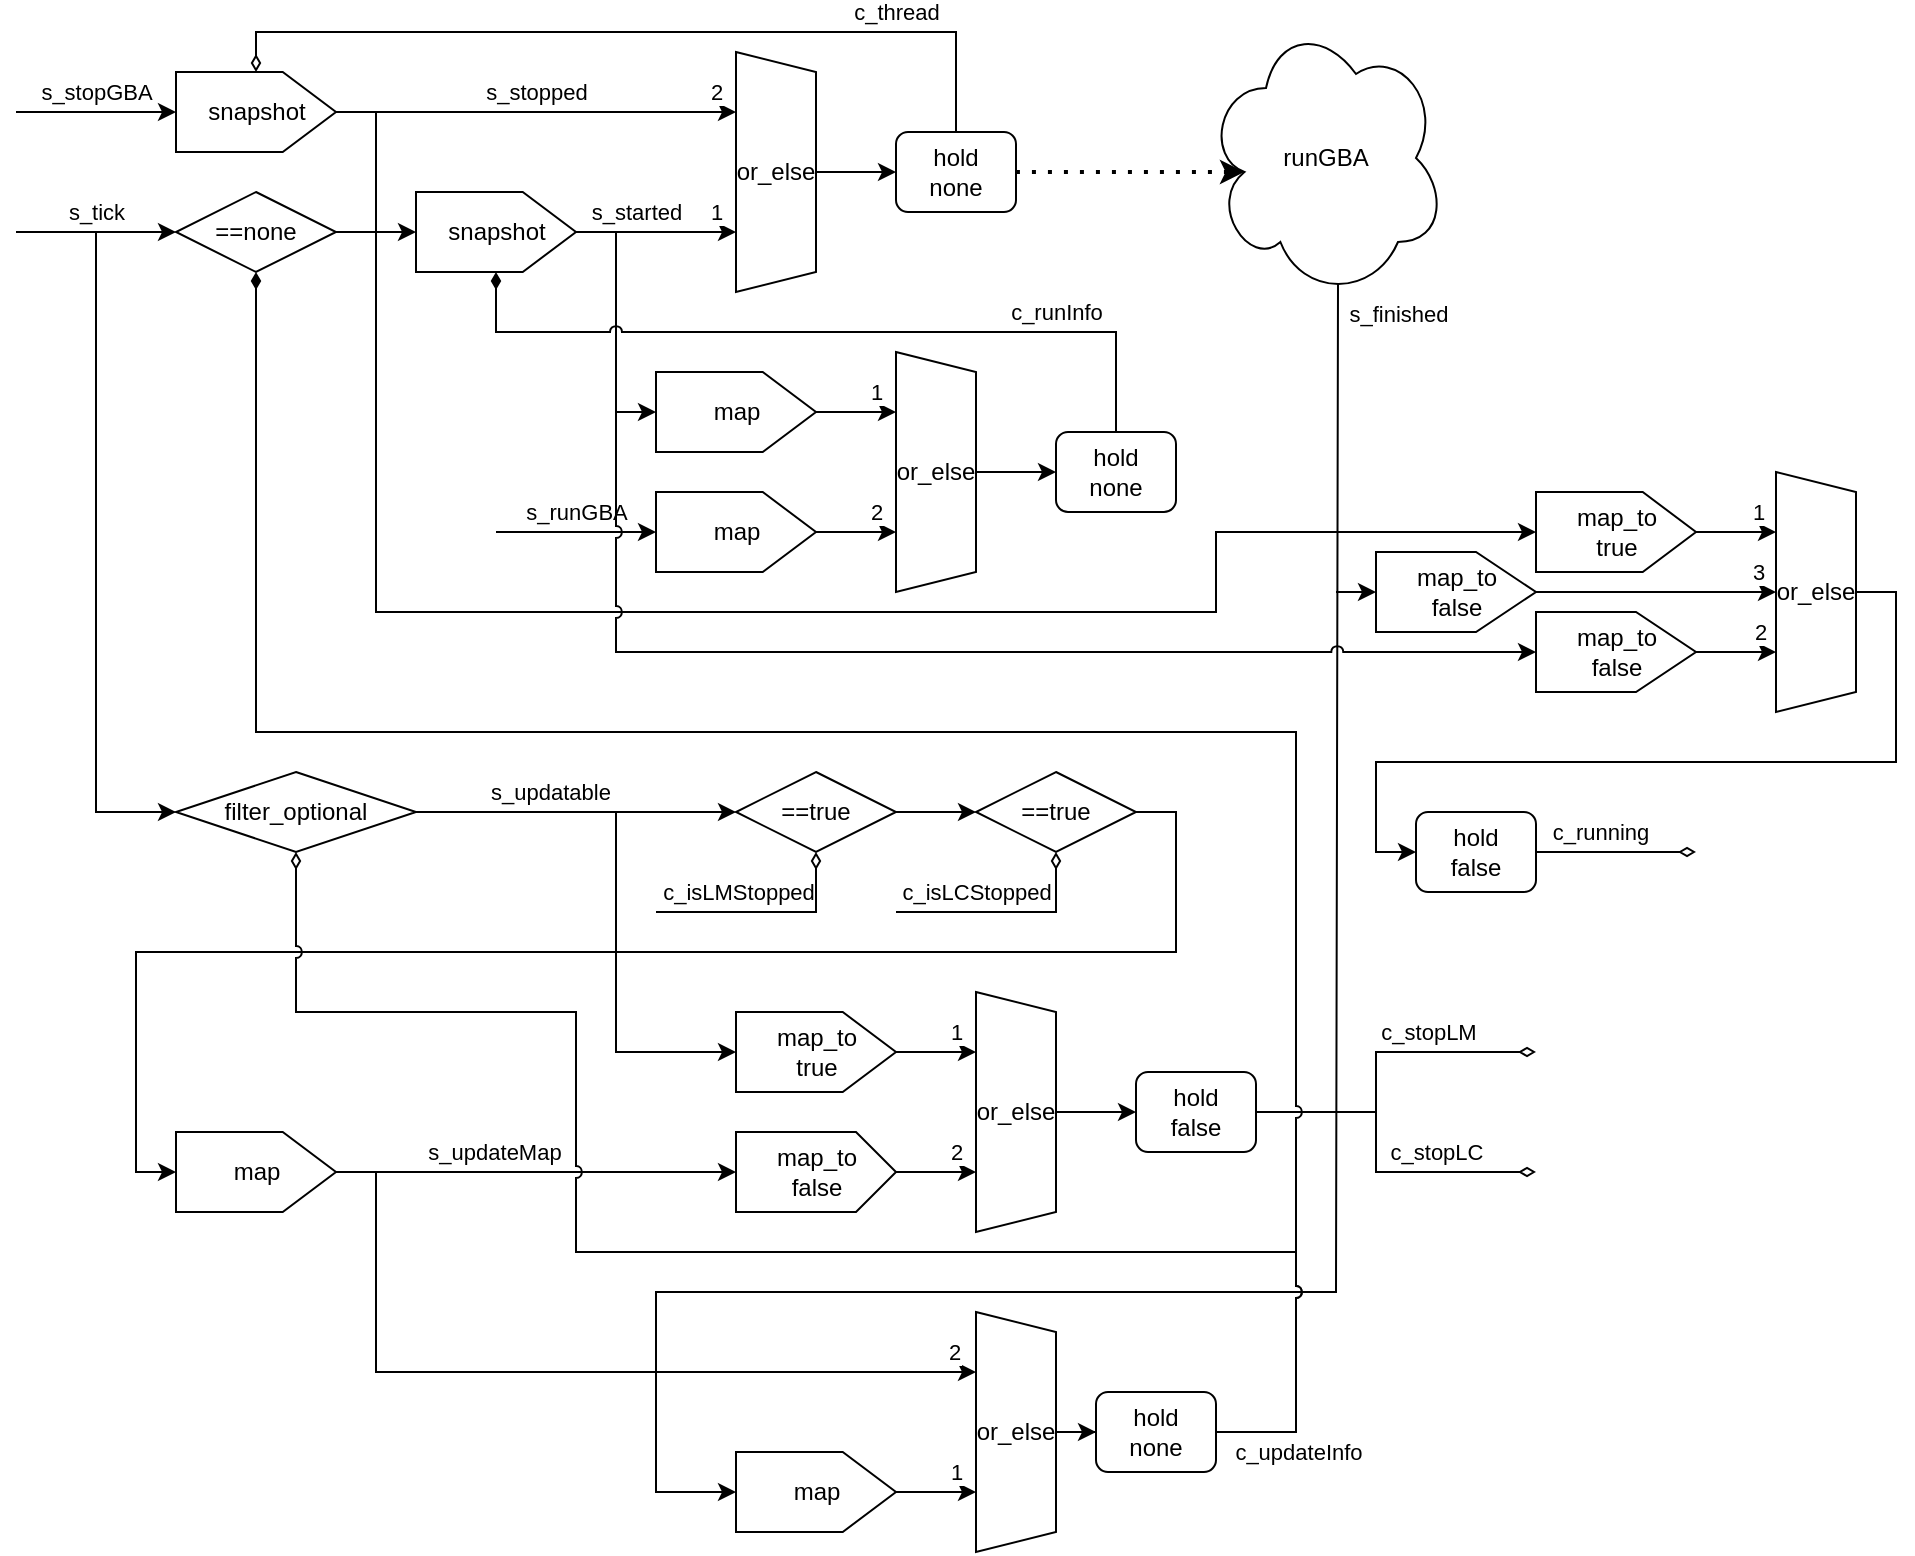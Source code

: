 <mxfile version="24.4.13" type="device">
  <diagram name="ページ1" id="TniYvJ8ufvCbDydNQP8J">
    <mxGraphModel dx="1050" dy="621" grid="1" gridSize="10" guides="1" tooltips="1" connect="1" arrows="1" fold="1" page="1" pageScale="1" pageWidth="827" pageHeight="1169" math="0" shadow="0">
      <root>
        <mxCell id="0" />
        <mxCell id="1" parent="0" />
        <mxCell id="UhMI9jnqKU9hhYAX11fX-1" value="" style="endArrow=classic;html=1;rounded=0;entryX=0.5;entryY=0;entryDx=0;entryDy=0;" parent="1" target="UhMI9jnqKU9hhYAX11fX-7" edge="1">
          <mxGeometry width="50" height="50" relative="1" as="geometry">
            <mxPoint x="40" y="250" as="sourcePoint" />
            <mxPoint x="200" y="250" as="targetPoint" />
          </mxGeometry>
        </mxCell>
        <mxCell id="UhMI9jnqKU9hhYAX11fX-2" value="s_stopGBA" style="edgeLabel;html=1;align=center;verticalAlign=middle;resizable=0;points=[];" parent="UhMI9jnqKU9hhYAX11fX-1" vertex="1" connectable="0">
          <mxGeometry x="0.39" y="-1" relative="1" as="geometry">
            <mxPoint x="-16" y="-11" as="offset" />
          </mxGeometry>
        </mxCell>
        <mxCell id="UhMI9jnqKU9hhYAX11fX-3" value="" style="endArrow=classic;html=1;rounded=0;entryX=0.5;entryY=0;entryDx=0;entryDy=0;" parent="1" target="UhMI9jnqKU9hhYAX11fX-15" edge="1">
          <mxGeometry width="50" height="50" relative="1" as="geometry">
            <mxPoint x="280" y="460" as="sourcePoint" />
            <mxPoint x="160" y="530" as="targetPoint" />
          </mxGeometry>
        </mxCell>
        <mxCell id="UhMI9jnqKU9hhYAX11fX-4" value="s_runGBA" style="edgeLabel;html=1;align=center;verticalAlign=middle;resizable=0;points=[];" parent="UhMI9jnqKU9hhYAX11fX-3" vertex="1" connectable="0">
          <mxGeometry x="0.39" y="-1" relative="1" as="geometry">
            <mxPoint x="-16" y="-11" as="offset" />
          </mxGeometry>
        </mxCell>
        <mxCell id="UhMI9jnqKU9hhYAX11fX-7" value="snapshot" style="verticalLabelPosition=middle;verticalAlign=middle;html=1;shape=offPageConnector;rounded=0;size=0.333;direction=north;labelPosition=center;align=center;" parent="1" vertex="1">
          <mxGeometry x="120" y="230" width="80" height="40" as="geometry" />
        </mxCell>
        <mxCell id="UhMI9jnqKU9hhYAX11fX-11" style="edgeStyle=orthogonalEdgeStyle;rounded=0;orthogonalLoop=1;jettySize=auto;html=1;exitX=0.5;exitY=0;exitDx=0;exitDy=0;entryX=0;entryY=0.5;entryDx=0;entryDy=0;" parent="1" source="UhMI9jnqKU9hhYAX11fX-8" target="UhMI9jnqKU9hhYAX11fX-10" edge="1">
          <mxGeometry relative="1" as="geometry" />
        </mxCell>
        <mxCell id="UhMI9jnqKU9hhYAX11fX-8" value="or_else" style="shape=trapezoid;perimeter=trapezoidPerimeter;whiteSpace=wrap;html=1;fixedSize=1;direction=south;size=10;" parent="1" vertex="1">
          <mxGeometry x="400" y="220" width="40" height="120" as="geometry" />
        </mxCell>
        <mxCell id="UhMI9jnqKU9hhYAX11fX-9" value="" style="endArrow=classic;html=1;rounded=0;exitX=0.5;exitY=1;exitDx=0;exitDy=0;entryX=0.25;entryY=1;entryDx=0;entryDy=0;" parent="1" source="UhMI9jnqKU9hhYAX11fX-7" target="UhMI9jnqKU9hhYAX11fX-8" edge="1">
          <mxGeometry width="50" height="50" relative="1" as="geometry">
            <mxPoint x="520" y="400" as="sourcePoint" />
            <mxPoint x="360" y="260" as="targetPoint" />
          </mxGeometry>
        </mxCell>
        <mxCell id="UhMI9jnqKU9hhYAX11fX-17" value="s_stopped" style="edgeLabel;html=1;align=center;verticalAlign=middle;resizable=0;points=[];" parent="UhMI9jnqKU9hhYAX11fX-9" vertex="1" connectable="0">
          <mxGeometry x="-0.2" y="2" relative="1" as="geometry">
            <mxPoint x="20" y="-8" as="offset" />
          </mxGeometry>
        </mxCell>
        <mxCell id="UhMI9jnqKU9hhYAX11fX-68" value="2" style="edgeLabel;html=1;align=center;verticalAlign=middle;resizable=0;points=[];" parent="UhMI9jnqKU9hhYAX11fX-9" vertex="1" connectable="0">
          <mxGeometry x="0.772" y="2" relative="1" as="geometry">
            <mxPoint x="13" y="-8" as="offset" />
          </mxGeometry>
        </mxCell>
        <mxCell id="UhMI9jnqKU9hhYAX11fX-12" style="edgeStyle=orthogonalEdgeStyle;rounded=0;orthogonalLoop=1;jettySize=auto;html=1;exitX=0.5;exitY=0;exitDx=0;exitDy=0;entryX=1;entryY=0.5;entryDx=0;entryDy=0;endArrow=diamondThin;endFill=0;" parent="1" source="UhMI9jnqKU9hhYAX11fX-10" target="UhMI9jnqKU9hhYAX11fX-7" edge="1">
          <mxGeometry relative="1" as="geometry" />
        </mxCell>
        <mxCell id="UhMI9jnqKU9hhYAX11fX-13" value="c_thread" style="edgeLabel;html=1;align=center;verticalAlign=middle;resizable=0;points=[];" parent="UhMI9jnqKU9hhYAX11fX-12" vertex="1" connectable="0">
          <mxGeometry x="-0.881" y="-1" relative="1" as="geometry">
            <mxPoint x="-31" y="-35" as="offset" />
          </mxGeometry>
        </mxCell>
        <mxCell id="UhMI9jnqKU9hhYAX11fX-10" value="hold&lt;div&gt;none&lt;/div&gt;" style="rounded=1;whiteSpace=wrap;html=1;" parent="1" vertex="1">
          <mxGeometry x="480" y="260" width="60" height="40" as="geometry" />
        </mxCell>
        <mxCell id="UhMI9jnqKU9hhYAX11fX-34" style="edgeStyle=orthogonalEdgeStyle;rounded=0;orthogonalLoop=1;jettySize=auto;html=1;exitX=0.5;exitY=0;exitDx=0;exitDy=0;entryX=0;entryY=0.5;entryDx=0;entryDy=0;" parent="1" source="UhMI9jnqKU9hhYAX11fX-14" target="UhMI9jnqKU9hhYAX11fX-33" edge="1">
          <mxGeometry relative="1" as="geometry" />
        </mxCell>
        <mxCell id="UhMI9jnqKU9hhYAX11fX-14" value="or_else" style="shape=trapezoid;perimeter=trapezoidPerimeter;whiteSpace=wrap;html=1;fixedSize=1;direction=south;size=10;" parent="1" vertex="1">
          <mxGeometry x="480" y="370" width="40" height="120" as="geometry" />
        </mxCell>
        <mxCell id="UhMI9jnqKU9hhYAX11fX-32" style="edgeStyle=orthogonalEdgeStyle;rounded=0;orthogonalLoop=1;jettySize=auto;html=1;exitX=0.5;exitY=1;exitDx=0;exitDy=0;entryX=0.75;entryY=1;entryDx=0;entryDy=0;" parent="1" source="UhMI9jnqKU9hhYAX11fX-15" target="UhMI9jnqKU9hhYAX11fX-14" edge="1">
          <mxGeometry relative="1" as="geometry" />
        </mxCell>
        <mxCell id="UhMI9jnqKU9hhYAX11fX-70" value="2" style="edgeLabel;html=1;align=center;verticalAlign=middle;resizable=0;points=[];" parent="UhMI9jnqKU9hhYAX11fX-32" vertex="1" connectable="0">
          <mxGeometry x="0.36" y="3" relative="1" as="geometry">
            <mxPoint x="3" y="-7" as="offset" />
          </mxGeometry>
        </mxCell>
        <mxCell id="UhMI9jnqKU9hhYAX11fX-15" value="map" style="verticalLabelPosition=middle;verticalAlign=middle;html=1;shape=offPageConnector;rounded=0;size=0.333;direction=north;labelPosition=center;align=center;" parent="1" vertex="1">
          <mxGeometry x="360" y="440" width="80" height="40" as="geometry" />
        </mxCell>
        <mxCell id="UhMI9jnqKU9hhYAX11fX-18" value="" style="endArrow=classic;html=1;rounded=0;entryX=0;entryY=0.5;entryDx=0;entryDy=0;" parent="1" target="UhMI9jnqKU9hhYAX11fX-20" edge="1">
          <mxGeometry width="50" height="50" relative="1" as="geometry">
            <mxPoint x="40" y="310" as="sourcePoint" />
            <mxPoint x="120" y="320" as="targetPoint" />
          </mxGeometry>
        </mxCell>
        <mxCell id="UhMI9jnqKU9hhYAX11fX-19" value="s_tick" style="edgeLabel;html=1;align=center;verticalAlign=middle;resizable=0;points=[];" parent="UhMI9jnqKU9hhYAX11fX-18" vertex="1" connectable="0">
          <mxGeometry x="0.39" y="-1" relative="1" as="geometry">
            <mxPoint x="-16" y="-11" as="offset" />
          </mxGeometry>
        </mxCell>
        <mxCell id="UhMI9jnqKU9hhYAX11fX-22" style="edgeStyle=orthogonalEdgeStyle;rounded=0;orthogonalLoop=1;jettySize=auto;html=1;exitX=1;exitY=0.5;exitDx=0;exitDy=0;entryX=0.5;entryY=0;entryDx=0;entryDy=0;" parent="1" source="UhMI9jnqKU9hhYAX11fX-20" target="UhMI9jnqKU9hhYAX11fX-21" edge="1">
          <mxGeometry relative="1" as="geometry" />
        </mxCell>
        <mxCell id="UhMI9jnqKU9hhYAX11fX-20" value="==none" style="rhombus;whiteSpace=wrap;html=1;" parent="1" vertex="1">
          <mxGeometry x="120" y="290" width="80" height="40" as="geometry" />
        </mxCell>
        <mxCell id="UhMI9jnqKU9hhYAX11fX-23" style="edgeStyle=orthogonalEdgeStyle;rounded=0;orthogonalLoop=1;jettySize=auto;html=1;exitX=0.5;exitY=1;exitDx=0;exitDy=0;entryX=0.75;entryY=1;entryDx=0;entryDy=0;" parent="1" source="UhMI9jnqKU9hhYAX11fX-21" target="UhMI9jnqKU9hhYAX11fX-8" edge="1">
          <mxGeometry relative="1" as="geometry" />
        </mxCell>
        <mxCell id="UhMI9jnqKU9hhYAX11fX-24" value="s_started" style="edgeLabel;html=1;align=center;verticalAlign=middle;resizable=0;points=[];" parent="UhMI9jnqKU9hhYAX11fX-23" vertex="1" connectable="0">
          <mxGeometry x="-0.3" y="2" relative="1" as="geometry">
            <mxPoint x="2" y="-8" as="offset" />
          </mxGeometry>
        </mxCell>
        <mxCell id="UhMI9jnqKU9hhYAX11fX-67" value="1" style="edgeLabel;html=1;align=center;verticalAlign=middle;resizable=0;points=[];" parent="UhMI9jnqKU9hhYAX11fX-23" vertex="1" connectable="0">
          <mxGeometry x="0.705" y="1" relative="1" as="geometry">
            <mxPoint x="2" y="-9" as="offset" />
          </mxGeometry>
        </mxCell>
        <mxCell id="UhMI9jnqKU9hhYAX11fX-28" style="edgeStyle=orthogonalEdgeStyle;rounded=0;orthogonalLoop=1;jettySize=auto;html=1;exitX=0.5;exitY=1;exitDx=0;exitDy=0;entryX=0.5;entryY=0;entryDx=0;entryDy=0;" parent="1" source="UhMI9jnqKU9hhYAX11fX-21" target="UhMI9jnqKU9hhYAX11fX-27" edge="1">
          <mxGeometry relative="1" as="geometry" />
        </mxCell>
        <mxCell id="UhMI9jnqKU9hhYAX11fX-21" value="snapshot" style="verticalLabelPosition=middle;verticalAlign=middle;html=1;shape=offPageConnector;rounded=0;size=0.333;direction=north;labelPosition=center;align=center;" parent="1" vertex="1">
          <mxGeometry x="240" y="290" width="80" height="40" as="geometry" />
        </mxCell>
        <mxCell id="UhMI9jnqKU9hhYAX11fX-29" style="edgeStyle=orthogonalEdgeStyle;rounded=0;orthogonalLoop=1;jettySize=auto;html=1;exitX=0.5;exitY=1;exitDx=0;exitDy=0;entryX=0.25;entryY=1;entryDx=0;entryDy=0;" parent="1" source="UhMI9jnqKU9hhYAX11fX-27" target="UhMI9jnqKU9hhYAX11fX-14" edge="1">
          <mxGeometry relative="1" as="geometry" />
        </mxCell>
        <mxCell id="UhMI9jnqKU9hhYAX11fX-69" value="1" style="edgeLabel;html=1;align=center;verticalAlign=middle;resizable=0;points=[];" parent="UhMI9jnqKU9hhYAX11fX-29" vertex="1" connectable="0">
          <mxGeometry x="0.21" y="2" relative="1" as="geometry">
            <mxPoint x="6" y="-8" as="offset" />
          </mxGeometry>
        </mxCell>
        <mxCell id="UhMI9jnqKU9hhYAX11fX-27" value="map" style="verticalLabelPosition=middle;verticalAlign=middle;html=1;shape=offPageConnector;rounded=0;size=0.333;direction=north;labelPosition=center;align=center;" parent="1" vertex="1">
          <mxGeometry x="360" y="380" width="80" height="40" as="geometry" />
        </mxCell>
        <mxCell id="UhMI9jnqKU9hhYAX11fX-35" style="edgeStyle=orthogonalEdgeStyle;rounded=0;orthogonalLoop=1;jettySize=auto;html=1;exitX=0.5;exitY=0;exitDx=0;exitDy=0;entryX=0;entryY=0.5;entryDx=0;entryDy=0;endArrow=diamondThin;endFill=1;jumpStyle=arc;" parent="1" source="UhMI9jnqKU9hhYAX11fX-33" target="UhMI9jnqKU9hhYAX11fX-21" edge="1">
          <mxGeometry relative="1" as="geometry">
            <Array as="points">
              <mxPoint x="590" y="360" />
              <mxPoint x="280" y="360" />
            </Array>
          </mxGeometry>
        </mxCell>
        <mxCell id="UhMI9jnqKU9hhYAX11fX-36" value="c_runInfo" style="edgeLabel;html=1;align=center;verticalAlign=middle;resizable=0;points=[];" parent="UhMI9jnqKU9hhYAX11fX-35" vertex="1" connectable="0">
          <mxGeometry x="-0.85" relative="1" as="geometry">
            <mxPoint x="-30" y="-31" as="offset" />
          </mxGeometry>
        </mxCell>
        <mxCell id="UhMI9jnqKU9hhYAX11fX-33" value="hold&lt;div&gt;none&lt;/div&gt;" style="rounded=1;whiteSpace=wrap;html=1;" parent="1" vertex="1">
          <mxGeometry x="560" y="410" width="60" height="40" as="geometry" />
        </mxCell>
        <mxCell id="UhMI9jnqKU9hhYAX11fX-37" value="" style="endArrow=classic;html=1;rounded=0;entryX=0;entryY=0.5;entryDx=0;entryDy=0;" parent="1" target="UhMI9jnqKU9hhYAX11fX-39" edge="1">
          <mxGeometry width="50" height="50" relative="1" as="geometry">
            <mxPoint x="80" y="310" as="sourcePoint" />
            <mxPoint x="110" y="550" as="targetPoint" />
            <Array as="points">
              <mxPoint x="80" y="600" />
            </Array>
          </mxGeometry>
        </mxCell>
        <mxCell id="UhMI9jnqKU9hhYAX11fX-43" style="edgeStyle=orthogonalEdgeStyle;rounded=0;orthogonalLoop=1;jettySize=auto;html=1;exitX=1;exitY=0.5;exitDx=0;exitDy=0;entryX=0;entryY=0.5;entryDx=0;entryDy=0;" parent="1" source="UhMI9jnqKU9hhYAX11fX-39" target="UhMI9jnqKU9hhYAX11fX-41" edge="1">
          <mxGeometry relative="1" as="geometry">
            <mxPoint x="320" y="600" as="sourcePoint" />
          </mxGeometry>
        </mxCell>
        <mxCell id="UhMI9jnqKU9hhYAX11fX-47" value="s_updatable" style="edgeLabel;html=1;align=center;verticalAlign=middle;resizable=0;points=[];" parent="UhMI9jnqKU9hhYAX11fX-43" vertex="1" connectable="0">
          <mxGeometry x="-0.33" y="3" relative="1" as="geometry">
            <mxPoint x="13" y="-7" as="offset" />
          </mxGeometry>
        </mxCell>
        <mxCell id="UhMI9jnqKU9hhYAX11fX-52" style="edgeStyle=orthogonalEdgeStyle;rounded=0;orthogonalLoop=1;jettySize=auto;html=1;exitX=1;exitY=0.5;exitDx=0;exitDy=0;entryX=0.5;entryY=0;entryDx=0;entryDy=0;" parent="1" source="UhMI9jnqKU9hhYAX11fX-39" target="UhMI9jnqKU9hhYAX11fX-53" edge="1">
          <mxGeometry relative="1" as="geometry">
            <mxPoint x="380" y="720" as="targetPoint" />
            <mxPoint x="320" y="600" as="sourcePoint" />
            <Array as="points">
              <mxPoint x="340" y="600" />
              <mxPoint x="340" y="720" />
            </Array>
          </mxGeometry>
        </mxCell>
        <mxCell id="UhMI9jnqKU9hhYAX11fX-39" value="filter_optional" style="rhombus;whiteSpace=wrap;html=1;" parent="1" vertex="1">
          <mxGeometry x="120" y="580" width="120" height="40" as="geometry" />
        </mxCell>
        <mxCell id="UhMI9jnqKU9hhYAX11fX-44" style="edgeStyle=orthogonalEdgeStyle;rounded=0;orthogonalLoop=1;jettySize=auto;html=1;exitX=1;exitY=0.5;exitDx=0;exitDy=0;entryX=0;entryY=0.5;entryDx=0;entryDy=0;" parent="1" source="UhMI9jnqKU9hhYAX11fX-41" target="UhMI9jnqKU9hhYAX11fX-42" edge="1">
          <mxGeometry relative="1" as="geometry" />
        </mxCell>
        <mxCell id="UhMI9jnqKU9hhYAX11fX-41" value="==true" style="rhombus;whiteSpace=wrap;html=1;" parent="1" vertex="1">
          <mxGeometry x="400" y="580" width="80" height="40" as="geometry" />
        </mxCell>
        <mxCell id="UhMI9jnqKU9hhYAX11fX-46" style="edgeStyle=orthogonalEdgeStyle;rounded=0;orthogonalLoop=1;jettySize=auto;html=1;exitX=1;exitY=0.5;exitDx=0;exitDy=0;entryX=0.5;entryY=0;entryDx=0;entryDy=0;" parent="1" source="UhMI9jnqKU9hhYAX11fX-42" target="UhMI9jnqKU9hhYAX11fX-45" edge="1">
          <mxGeometry relative="1" as="geometry">
            <Array as="points">
              <mxPoint x="620" y="600" />
              <mxPoint x="620" y="670" />
              <mxPoint x="100" y="670" />
              <mxPoint x="100" y="780" />
            </Array>
          </mxGeometry>
        </mxCell>
        <mxCell id="UhMI9jnqKU9hhYAX11fX-42" value="==true" style="rhombus;whiteSpace=wrap;html=1;" parent="1" vertex="1">
          <mxGeometry x="520" y="580" width="80" height="40" as="geometry" />
        </mxCell>
        <mxCell id="UhMI9jnqKU9hhYAX11fX-48" style="edgeStyle=orthogonalEdgeStyle;rounded=0;orthogonalLoop=1;jettySize=auto;html=1;exitX=0.5;exitY=1;exitDx=0;exitDy=0;entryX=0.5;entryY=0;entryDx=0;entryDy=0;" parent="1" source="UhMI9jnqKU9hhYAX11fX-45" target="UhMI9jnqKU9hhYAX11fX-57" edge="1">
          <mxGeometry relative="1" as="geometry">
            <mxPoint x="320" y="720" as="targetPoint" />
            <Array as="points">
              <mxPoint x="260" y="780" />
              <mxPoint x="260" y="780" />
            </Array>
          </mxGeometry>
        </mxCell>
        <mxCell id="UhMI9jnqKU9hhYAX11fX-49" value="s_updateMap" style="edgeLabel;html=1;align=center;verticalAlign=middle;resizable=0;points=[];" parent="UhMI9jnqKU9hhYAX11fX-48" vertex="1" connectable="0">
          <mxGeometry x="-0.339" y="-3" relative="1" as="geometry">
            <mxPoint x="13" y="-13" as="offset" />
          </mxGeometry>
        </mxCell>
        <mxCell id="UhMI9jnqKU9hhYAX11fX-72" style="edgeStyle=orthogonalEdgeStyle;rounded=0;orthogonalLoop=1;jettySize=auto;html=1;exitX=0.5;exitY=1;exitDx=0;exitDy=0;entryX=0.25;entryY=1;entryDx=0;entryDy=0;" parent="1" source="UhMI9jnqKU9hhYAX11fX-45" target="UhMI9jnqKU9hhYAX11fX-64" edge="1">
          <mxGeometry relative="1" as="geometry">
            <Array as="points">
              <mxPoint x="220" y="780" />
              <mxPoint x="220" y="880" />
            </Array>
          </mxGeometry>
        </mxCell>
        <mxCell id="UhMI9jnqKU9hhYAX11fX-77" value="2" style="edgeLabel;html=1;align=center;verticalAlign=middle;resizable=0;points=[];" parent="UhMI9jnqKU9hhYAX11fX-72" vertex="1" connectable="0">
          <mxGeometry x="0.929" y="3" relative="1" as="geometry">
            <mxPoint x="4" y="-7" as="offset" />
          </mxGeometry>
        </mxCell>
        <mxCell id="UhMI9jnqKU9hhYAX11fX-45" value="map" style="verticalLabelPosition=middle;verticalAlign=middle;html=1;shape=offPageConnector;rounded=0;size=0.333;direction=north;labelPosition=center;align=center;" parent="1" vertex="1">
          <mxGeometry x="120" y="760" width="80" height="40" as="geometry" />
        </mxCell>
        <mxCell id="UhMI9jnqKU9hhYAX11fX-60" style="edgeStyle=orthogonalEdgeStyle;rounded=0;orthogonalLoop=1;jettySize=auto;html=1;exitX=1;exitY=0.5;exitDx=0;exitDy=0;endArrow=diamondThin;endFill=0;" parent="1" source="UhMI9jnqKU9hhYAX11fX-51" edge="1">
          <mxGeometry relative="1" as="geometry">
            <mxPoint x="800" y="720" as="targetPoint" />
            <Array as="points">
              <mxPoint x="720" y="750" />
              <mxPoint x="720" y="720" />
            </Array>
          </mxGeometry>
        </mxCell>
        <mxCell id="UhMI9jnqKU9hhYAX11fX-61" value="c_stopLM" style="edgeLabel;html=1;align=center;verticalAlign=middle;resizable=0;points=[];" parent="UhMI9jnqKU9hhYAX11fX-60" vertex="1" connectable="0">
          <mxGeometry x="0.28" y="-1" relative="1" as="geometry">
            <mxPoint x="7" y="-11" as="offset" />
          </mxGeometry>
        </mxCell>
        <mxCell id="UhMI9jnqKU9hhYAX11fX-62" style="edgeStyle=orthogonalEdgeStyle;rounded=0;orthogonalLoop=1;jettySize=auto;html=1;exitX=1;exitY=0.5;exitDx=0;exitDy=0;endArrow=diamondThin;endFill=0;" parent="1" source="UhMI9jnqKU9hhYAX11fX-51" edge="1">
          <mxGeometry relative="1" as="geometry">
            <mxPoint x="800" y="780" as="targetPoint" />
            <Array as="points">
              <mxPoint x="720" y="750" />
              <mxPoint x="720" y="780" />
            </Array>
          </mxGeometry>
        </mxCell>
        <mxCell id="UhMI9jnqKU9hhYAX11fX-63" value="c_stopLC" style="edgeLabel;html=1;align=center;verticalAlign=middle;resizable=0;points=[];" parent="UhMI9jnqKU9hhYAX11fX-62" vertex="1" connectable="0">
          <mxGeometry x="0.403" y="4" relative="1" as="geometry">
            <mxPoint y="-6" as="offset" />
          </mxGeometry>
        </mxCell>
        <mxCell id="UhMI9jnqKU9hhYAX11fX-51" value="hold&lt;div&gt;false&lt;/div&gt;" style="rounded=1;whiteSpace=wrap;html=1;" parent="1" vertex="1">
          <mxGeometry x="600" y="730" width="60" height="40" as="geometry" />
        </mxCell>
        <mxCell id="UhMI9jnqKU9hhYAX11fX-56" style="edgeStyle=orthogonalEdgeStyle;rounded=0;orthogonalLoop=1;jettySize=auto;html=1;exitX=0.5;exitY=1;exitDx=0;exitDy=0;entryX=0.25;entryY=1;entryDx=0;entryDy=0;" parent="1" source="UhMI9jnqKU9hhYAX11fX-53" target="UhMI9jnqKU9hhYAX11fX-55" edge="1">
          <mxGeometry relative="1" as="geometry" />
        </mxCell>
        <mxCell id="UhMI9jnqKU9hhYAX11fX-65" value="1" style="edgeLabel;html=1;align=center;verticalAlign=middle;resizable=0;points=[];" parent="UhMI9jnqKU9hhYAX11fX-56" vertex="1" connectable="0">
          <mxGeometry x="-0.14" y="-2" relative="1" as="geometry">
            <mxPoint x="13" y="-12" as="offset" />
          </mxGeometry>
        </mxCell>
        <mxCell id="UhMI9jnqKU9hhYAX11fX-53" value="map_to&lt;div&gt;true&lt;/div&gt;" style="verticalLabelPosition=middle;verticalAlign=middle;html=1;shape=offPageConnector;rounded=0;size=0.333;direction=north;labelPosition=center;align=center;" parent="1" vertex="1">
          <mxGeometry x="400" y="700" width="80" height="40" as="geometry" />
        </mxCell>
        <mxCell id="UhMI9jnqKU9hhYAX11fX-59" style="edgeStyle=orthogonalEdgeStyle;rounded=0;orthogonalLoop=1;jettySize=auto;html=1;exitX=0.5;exitY=0;exitDx=0;exitDy=0;entryX=0;entryY=0.5;entryDx=0;entryDy=0;" parent="1" source="UhMI9jnqKU9hhYAX11fX-55" target="UhMI9jnqKU9hhYAX11fX-51" edge="1">
          <mxGeometry relative="1" as="geometry" />
        </mxCell>
        <mxCell id="UhMI9jnqKU9hhYAX11fX-55" value="or_else" style="shape=trapezoid;perimeter=trapezoidPerimeter;whiteSpace=wrap;html=1;fixedSize=1;direction=south;size=10;" parent="1" vertex="1">
          <mxGeometry x="520" y="690" width="40" height="120" as="geometry" />
        </mxCell>
        <mxCell id="UhMI9jnqKU9hhYAX11fX-58" style="edgeStyle=orthogonalEdgeStyle;rounded=0;orthogonalLoop=1;jettySize=auto;html=1;exitX=0.5;exitY=1;exitDx=0;exitDy=0;entryX=0.75;entryY=1;entryDx=0;entryDy=0;" parent="1" source="UhMI9jnqKU9hhYAX11fX-57" target="UhMI9jnqKU9hhYAX11fX-55" edge="1">
          <mxGeometry relative="1" as="geometry" />
        </mxCell>
        <mxCell id="UhMI9jnqKU9hhYAX11fX-66" value="2" style="edgeLabel;html=1;align=center;verticalAlign=middle;resizable=0;points=[];" parent="UhMI9jnqKU9hhYAX11fX-58" vertex="1" connectable="0">
          <mxGeometry x="-0.19" relative="1" as="geometry">
            <mxPoint x="14" y="-10" as="offset" />
          </mxGeometry>
        </mxCell>
        <mxCell id="UhMI9jnqKU9hhYAX11fX-57" value="map_to&lt;div&gt;false&lt;/div&gt;" style="verticalLabelPosition=middle;verticalAlign=middle;html=1;shape=offPageConnector;rounded=0;size=0.25;direction=north;labelPosition=center;align=center;" parent="1" vertex="1">
          <mxGeometry x="400" y="760" width="80" height="40" as="geometry" />
        </mxCell>
        <mxCell id="UhMI9jnqKU9hhYAX11fX-79" style="edgeStyle=orthogonalEdgeStyle;rounded=0;orthogonalLoop=1;jettySize=auto;html=1;exitX=0.5;exitY=0;exitDx=0;exitDy=0;" parent="1" source="UhMI9jnqKU9hhYAX11fX-64" target="UhMI9jnqKU9hhYAX11fX-78" edge="1">
          <mxGeometry relative="1" as="geometry" />
        </mxCell>
        <mxCell id="UhMI9jnqKU9hhYAX11fX-64" value="or_else" style="shape=trapezoid;perimeter=trapezoidPerimeter;whiteSpace=wrap;html=1;fixedSize=1;direction=south;size=10;" parent="1" vertex="1">
          <mxGeometry x="520" y="850" width="40" height="120" as="geometry" />
        </mxCell>
        <mxCell id="UhMI9jnqKU9hhYAX11fX-71" value="" style="endArrow=classic;html=1;rounded=0;entryX=0.5;entryY=0;entryDx=0;entryDy=0;exitX=0.55;exitY=0.95;exitDx=0;exitDy=0;exitPerimeter=0;" parent="1" target="UhMI9jnqKU9hhYAX11fX-73" edge="1" source="UtK8eYdhK9Chik5KtoTu-1">
          <mxGeometry width="50" height="50" relative="1" as="geometry">
            <mxPoint x="320" y="940" as="sourcePoint" />
            <mxPoint x="360" y="930" as="targetPoint" />
            <Array as="points">
              <mxPoint x="700" y="840" />
              <mxPoint x="360" y="840" />
              <mxPoint x="360" y="940" />
            </Array>
          </mxGeometry>
        </mxCell>
        <mxCell id="UhMI9jnqKU9hhYAX11fX-75" value="s_finished" style="edgeLabel;html=1;align=center;verticalAlign=middle;resizable=0;points=[];" parent="UhMI9jnqKU9hhYAX11fX-71" vertex="1" connectable="0">
          <mxGeometry x="-0.345" y="-1" relative="1" as="geometry">
            <mxPoint x="31" y="-308" as="offset" />
          </mxGeometry>
        </mxCell>
        <mxCell id="UhMI9jnqKU9hhYAX11fX-74" style="edgeStyle=orthogonalEdgeStyle;rounded=0;orthogonalLoop=1;jettySize=auto;html=1;exitX=0.5;exitY=1;exitDx=0;exitDy=0;entryX=0.75;entryY=1;entryDx=0;entryDy=0;" parent="1" source="UhMI9jnqKU9hhYAX11fX-73" target="UhMI9jnqKU9hhYAX11fX-64" edge="1">
          <mxGeometry relative="1" as="geometry" />
        </mxCell>
        <mxCell id="UhMI9jnqKU9hhYAX11fX-76" value="1" style="edgeLabel;html=1;align=center;verticalAlign=middle;resizable=0;points=[];" parent="UhMI9jnqKU9hhYAX11fX-74" vertex="1" connectable="0">
          <mxGeometry x="0.46" relative="1" as="geometry">
            <mxPoint x="1" y="-10" as="offset" />
          </mxGeometry>
        </mxCell>
        <mxCell id="UhMI9jnqKU9hhYAX11fX-73" value="map" style="verticalLabelPosition=middle;verticalAlign=middle;html=1;shape=offPageConnector;rounded=0;size=0.333;direction=north;labelPosition=center;align=center;" parent="1" vertex="1">
          <mxGeometry x="400" y="920" width="80" height="40" as="geometry" />
        </mxCell>
        <mxCell id="UhMI9jnqKU9hhYAX11fX-80" style="edgeStyle=orthogonalEdgeStyle;rounded=0;orthogonalLoop=1;jettySize=auto;html=1;exitX=1;exitY=0.5;exitDx=0;exitDy=0;entryX=0.5;entryY=1;entryDx=0;entryDy=0;jumpStyle=arc;endArrow=diamondThin;endFill=0;" parent="1" source="UhMI9jnqKU9hhYAX11fX-78" target="UhMI9jnqKU9hhYAX11fX-39" edge="1">
          <mxGeometry relative="1" as="geometry">
            <Array as="points">
              <mxPoint x="680" y="910" />
              <mxPoint x="680" y="820" />
              <mxPoint x="320" y="820" />
              <mxPoint x="320" y="700" />
              <mxPoint x="180" y="700" />
            </Array>
          </mxGeometry>
        </mxCell>
        <mxCell id="UhMI9jnqKU9hhYAX11fX-81" value="c_updateInfo" style="edgeLabel;html=1;align=center;verticalAlign=middle;resizable=0;points=[];" parent="UhMI9jnqKU9hhYAX11fX-80" vertex="1" connectable="0">
          <mxGeometry x="-0.606" y="-3" relative="1" as="geometry">
            <mxPoint x="34" y="103" as="offset" />
          </mxGeometry>
        </mxCell>
        <mxCell id="UhMI9jnqKU9hhYAX11fX-83" style="edgeStyle=orthogonalEdgeStyle;rounded=0;orthogonalLoop=1;jettySize=auto;html=1;exitX=1;exitY=0.5;exitDx=0;exitDy=0;entryX=0.5;entryY=1;entryDx=0;entryDy=0;jumpStyle=arc;endArrow=diamondThin;endFill=1;" parent="1" source="UhMI9jnqKU9hhYAX11fX-78" target="UhMI9jnqKU9hhYAX11fX-20" edge="1">
          <mxGeometry relative="1" as="geometry">
            <Array as="points">
              <mxPoint x="680" y="910" />
              <mxPoint x="680" y="560" />
              <mxPoint x="160" y="560" />
            </Array>
          </mxGeometry>
        </mxCell>
        <mxCell id="UhMI9jnqKU9hhYAX11fX-78" value="hold&lt;div&gt;none&lt;/div&gt;" style="rounded=1;whiteSpace=wrap;html=1;" parent="1" vertex="1">
          <mxGeometry x="580" y="890" width="60" height="40" as="geometry" />
        </mxCell>
        <mxCell id="UhMI9jnqKU9hhYAX11fX-85" value="" style="endArrow=none;dashed=1;html=1;dashPattern=1 3;strokeWidth=2;rounded=0;entryX=1;entryY=0.5;entryDx=0;entryDy=0;exitX=0.16;exitY=0.55;exitDx=0;exitDy=0;exitPerimeter=0;endFill=0;startArrow=classic;startFill=1;" parent="1" source="UtK8eYdhK9Chik5KtoTu-1" target="UhMI9jnqKU9hhYAX11fX-10" edge="1">
          <mxGeometry width="50" height="50" relative="1" as="geometry">
            <mxPoint x="640" y="280" as="sourcePoint" />
            <mxPoint x="440" y="370" as="targetPoint" />
            <Array as="points">
              <mxPoint x="600" y="280" />
            </Array>
          </mxGeometry>
        </mxCell>
        <mxCell id="UhMI9jnqKU9hhYAX11fX-90" value="" style="endArrow=diamondThin;html=1;rounded=0;entryX=0.5;entryY=1;entryDx=0;entryDy=0;endFill=0;jumpStyle=arc;" parent="1" target="UhMI9jnqKU9hhYAX11fX-41" edge="1">
          <mxGeometry width="50" height="50" relative="1" as="geometry">
            <mxPoint x="360" y="650" as="sourcePoint" />
            <mxPoint x="440" y="600" as="targetPoint" />
            <Array as="points">
              <mxPoint x="440" y="650" />
            </Array>
          </mxGeometry>
        </mxCell>
        <mxCell id="UhMI9jnqKU9hhYAX11fX-92" value="c_isLMStopped" style="edgeLabel;html=1;align=center;verticalAlign=middle;resizable=0;points=[];" parent="UhMI9jnqKU9hhYAX11fX-90" vertex="1" connectable="0">
          <mxGeometry x="-0.576" y="-2" relative="1" as="geometry">
            <mxPoint x="17" y="-12" as="offset" />
          </mxGeometry>
        </mxCell>
        <mxCell id="UhMI9jnqKU9hhYAX11fX-91" value="" style="endArrow=diamondThin;html=1;rounded=0;entryX=0.5;entryY=1;entryDx=0;entryDy=0;endFill=0;jumpStyle=arc;" parent="1" target="UhMI9jnqKU9hhYAX11fX-42" edge="1">
          <mxGeometry width="50" height="50" relative="1" as="geometry">
            <mxPoint x="480" y="650" as="sourcePoint" />
            <mxPoint x="440" y="640" as="targetPoint" />
            <Array as="points">
              <mxPoint x="560" y="650" />
            </Array>
          </mxGeometry>
        </mxCell>
        <mxCell id="UhMI9jnqKU9hhYAX11fX-93" value="c_isLCStopped" style="edgeLabel;html=1;align=center;verticalAlign=middle;resizable=0;points=[];" parent="UhMI9jnqKU9hhYAX11fX-91" vertex="1" connectable="0">
          <mxGeometry x="-0.096" relative="1" as="geometry">
            <mxPoint x="-10" y="-10" as="offset" />
          </mxGeometry>
        </mxCell>
        <mxCell id="s4m0stcBm5AgSYSQtLiZ-15" style="edgeStyle=orthogonalEdgeStyle;rounded=0;orthogonalLoop=1;jettySize=auto;html=1;exitX=0.5;exitY=0;exitDx=0;exitDy=0;entryX=0;entryY=0.5;entryDx=0;entryDy=0;" parent="1" source="s4m0stcBm5AgSYSQtLiZ-1" target="s4m0stcBm5AgSYSQtLiZ-16" edge="1">
          <mxGeometry relative="1" as="geometry">
            <mxPoint x="1000" y="490" as="targetPoint" />
          </mxGeometry>
        </mxCell>
        <mxCell id="s4m0stcBm5AgSYSQtLiZ-1" value="or_else" style="shape=trapezoid;perimeter=trapezoidPerimeter;whiteSpace=wrap;html=1;fixedSize=1;direction=south;size=10;" parent="1" vertex="1">
          <mxGeometry x="920" y="430" width="40" height="120" as="geometry" />
        </mxCell>
        <mxCell id="s4m0stcBm5AgSYSQtLiZ-2" value="" style="endArrow=classic;html=1;rounded=0;entryX=0.5;entryY=0;entryDx=0;entryDy=0;" parent="1" target="s4m0stcBm5AgSYSQtLiZ-3" edge="1">
          <mxGeometry width="50" height="50" relative="1" as="geometry">
            <mxPoint x="220" y="250" as="sourcePoint" />
            <mxPoint x="670" y="470" as="targetPoint" />
            <Array as="points">
              <mxPoint x="220" y="500" />
              <mxPoint x="640" y="500" />
              <mxPoint x="640" y="460" />
            </Array>
          </mxGeometry>
        </mxCell>
        <mxCell id="s4m0stcBm5AgSYSQtLiZ-8" style="edgeStyle=orthogonalEdgeStyle;rounded=0;orthogonalLoop=1;jettySize=auto;html=1;exitX=0.5;exitY=1;exitDx=0;exitDy=0;entryX=0.25;entryY=1;entryDx=0;entryDy=0;" parent="1" source="s4m0stcBm5AgSYSQtLiZ-3" target="s4m0stcBm5AgSYSQtLiZ-1" edge="1">
          <mxGeometry relative="1" as="geometry" />
        </mxCell>
        <mxCell id="s4m0stcBm5AgSYSQtLiZ-19" value="1" style="edgeLabel;html=1;align=center;verticalAlign=middle;resizable=0;points=[];" parent="s4m0stcBm5AgSYSQtLiZ-8" vertex="1" connectable="0">
          <mxGeometry x="0.07" y="1" relative="1" as="geometry">
            <mxPoint x="9" y="-9" as="offset" />
          </mxGeometry>
        </mxCell>
        <mxCell id="s4m0stcBm5AgSYSQtLiZ-3" value="map_to&lt;div&gt;true&lt;/div&gt;" style="verticalLabelPosition=middle;verticalAlign=middle;html=1;shape=offPageConnector;rounded=0;size=0.333;direction=north;labelPosition=center;align=center;" parent="1" vertex="1">
          <mxGeometry x="800" y="440" width="80" height="40" as="geometry" />
        </mxCell>
        <mxCell id="s4m0stcBm5AgSYSQtLiZ-9" value="" style="endArrow=classic;html=1;rounded=0;entryX=0.5;entryY=0;entryDx=0;entryDy=0;shadow=0;jumpStyle=arc;" parent="1" target="s4m0stcBm5AgSYSQtLiZ-10" edge="1">
          <mxGeometry width="50" height="50" relative="1" as="geometry">
            <mxPoint x="340" y="400" as="sourcePoint" />
            <mxPoint x="710" y="570" as="targetPoint" />
            <Array as="points">
              <mxPoint x="340" y="520" />
            </Array>
          </mxGeometry>
        </mxCell>
        <mxCell id="s4m0stcBm5AgSYSQtLiZ-11" style="edgeStyle=orthogonalEdgeStyle;rounded=0;orthogonalLoop=1;jettySize=auto;html=1;exitX=0.5;exitY=1;exitDx=0;exitDy=0;entryX=0.75;entryY=1;entryDx=0;entryDy=0;" parent="1" source="s4m0stcBm5AgSYSQtLiZ-10" target="s4m0stcBm5AgSYSQtLiZ-1" edge="1">
          <mxGeometry relative="1" as="geometry" />
        </mxCell>
        <mxCell id="s4m0stcBm5AgSYSQtLiZ-20" value="2" style="edgeLabel;html=1;align=center;verticalAlign=middle;resizable=0;points=[];" parent="s4m0stcBm5AgSYSQtLiZ-11" vertex="1" connectable="0">
          <mxGeometry x="0.57" y="2" relative="1" as="geometry">
            <mxPoint y="-8" as="offset" />
          </mxGeometry>
        </mxCell>
        <mxCell id="s4m0stcBm5AgSYSQtLiZ-10" value="map_to&lt;div&gt;false&lt;/div&gt;" style="verticalLabelPosition=middle;verticalAlign=middle;html=1;shape=offPageConnector;rounded=0;size=0.375;direction=north;labelPosition=center;align=center;" parent="1" vertex="1">
          <mxGeometry x="800" y="500" width="80" height="40" as="geometry" />
        </mxCell>
        <mxCell id="s4m0stcBm5AgSYSQtLiZ-13" style="edgeStyle=orthogonalEdgeStyle;rounded=0;orthogonalLoop=1;jettySize=auto;html=1;exitX=0.5;exitY=1;exitDx=0;exitDy=0;entryX=0.5;entryY=1;entryDx=0;entryDy=0;" parent="1" source="s4m0stcBm5AgSYSQtLiZ-12" target="s4m0stcBm5AgSYSQtLiZ-1" edge="1">
          <mxGeometry relative="1" as="geometry" />
        </mxCell>
        <mxCell id="s4m0stcBm5AgSYSQtLiZ-21" value="3" style="edgeLabel;html=1;align=center;verticalAlign=middle;resizable=0;points=[];" parent="s4m0stcBm5AgSYSQtLiZ-13" vertex="1" connectable="0">
          <mxGeometry x="0.407" y="4" relative="1" as="geometry">
            <mxPoint x="26" y="-6" as="offset" />
          </mxGeometry>
        </mxCell>
        <mxCell id="s4m0stcBm5AgSYSQtLiZ-12" value="map_to&lt;div&gt;false&lt;/div&gt;" style="verticalLabelPosition=middle;verticalAlign=middle;html=1;shape=offPageConnector;rounded=0;size=0.375;direction=north;labelPosition=center;align=center;" parent="1" vertex="1">
          <mxGeometry x="720" y="470" width="80" height="40" as="geometry" />
        </mxCell>
        <mxCell id="s4m0stcBm5AgSYSQtLiZ-14" value="" style="endArrow=classic;html=1;rounded=0;entryX=0.5;entryY=0;entryDx=0;entryDy=0;" parent="1" target="s4m0stcBm5AgSYSQtLiZ-12" edge="1">
          <mxGeometry width="50" height="50" relative="1" as="geometry">
            <mxPoint x="700" y="490" as="sourcePoint" />
            <mxPoint x="680" y="540" as="targetPoint" />
          </mxGeometry>
        </mxCell>
        <mxCell id="s4m0stcBm5AgSYSQtLiZ-17" style="edgeStyle=orthogonalEdgeStyle;rounded=0;orthogonalLoop=1;jettySize=auto;html=1;exitX=1;exitY=0.5;exitDx=0;exitDy=0;endArrow=diamondThin;endFill=0;" parent="1" source="s4m0stcBm5AgSYSQtLiZ-16" edge="1">
          <mxGeometry relative="1" as="geometry">
            <mxPoint x="880" y="620" as="targetPoint" />
          </mxGeometry>
        </mxCell>
        <mxCell id="s4m0stcBm5AgSYSQtLiZ-18" value="c_running" style="edgeLabel;html=1;align=center;verticalAlign=middle;resizable=0;points=[];" parent="s4m0stcBm5AgSYSQtLiZ-17" vertex="1" connectable="0">
          <mxGeometry x="-0.2" y="2" relative="1" as="geometry">
            <mxPoint y="-8" as="offset" />
          </mxGeometry>
        </mxCell>
        <mxCell id="s4m0stcBm5AgSYSQtLiZ-16" value="hold&lt;div&gt;false&lt;/div&gt;" style="rounded=1;whiteSpace=wrap;html=1;" parent="1" vertex="1">
          <mxGeometry x="740" y="600" width="60" height="40" as="geometry" />
        </mxCell>
        <mxCell id="UtK8eYdhK9Chik5KtoTu-1" value="runGBA" style="ellipse;shape=cloud;whiteSpace=wrap;html=1;" vertex="1" parent="1">
          <mxGeometry x="635" y="203" width="120" height="140" as="geometry" />
        </mxCell>
      </root>
    </mxGraphModel>
  </diagram>
</mxfile>
